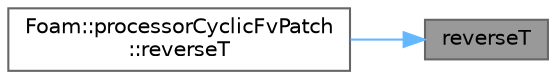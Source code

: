 digraph "reverseT"
{
 // LATEX_PDF_SIZE
  bgcolor="transparent";
  edge [fontname=Helvetica,fontsize=10,labelfontname=Helvetica,labelfontsize=10];
  node [fontname=Helvetica,fontsize=10,shape=box,height=0.2,width=0.4];
  rankdir="RL";
  Node1 [id="Node000001",label="reverseT",height=0.2,width=0.4,color="gray40", fillcolor="grey60", style="filled", fontcolor="black",tooltip=" "];
  Node1 -> Node2 [id="edge1_Node000001_Node000002",dir="back",color="steelblue1",style="solid",tooltip=" "];
  Node2 [id="Node000002",label="Foam::processorCyclicFvPatch\l::reverseT",height=0.2,width=0.4,color="grey40", fillcolor="white", style="filled",URL="$classFoam_1_1processorCyclicFvPatch.html#a4a45acfcb1366256a58a5cefe632f635",tooltip=" "];
}
